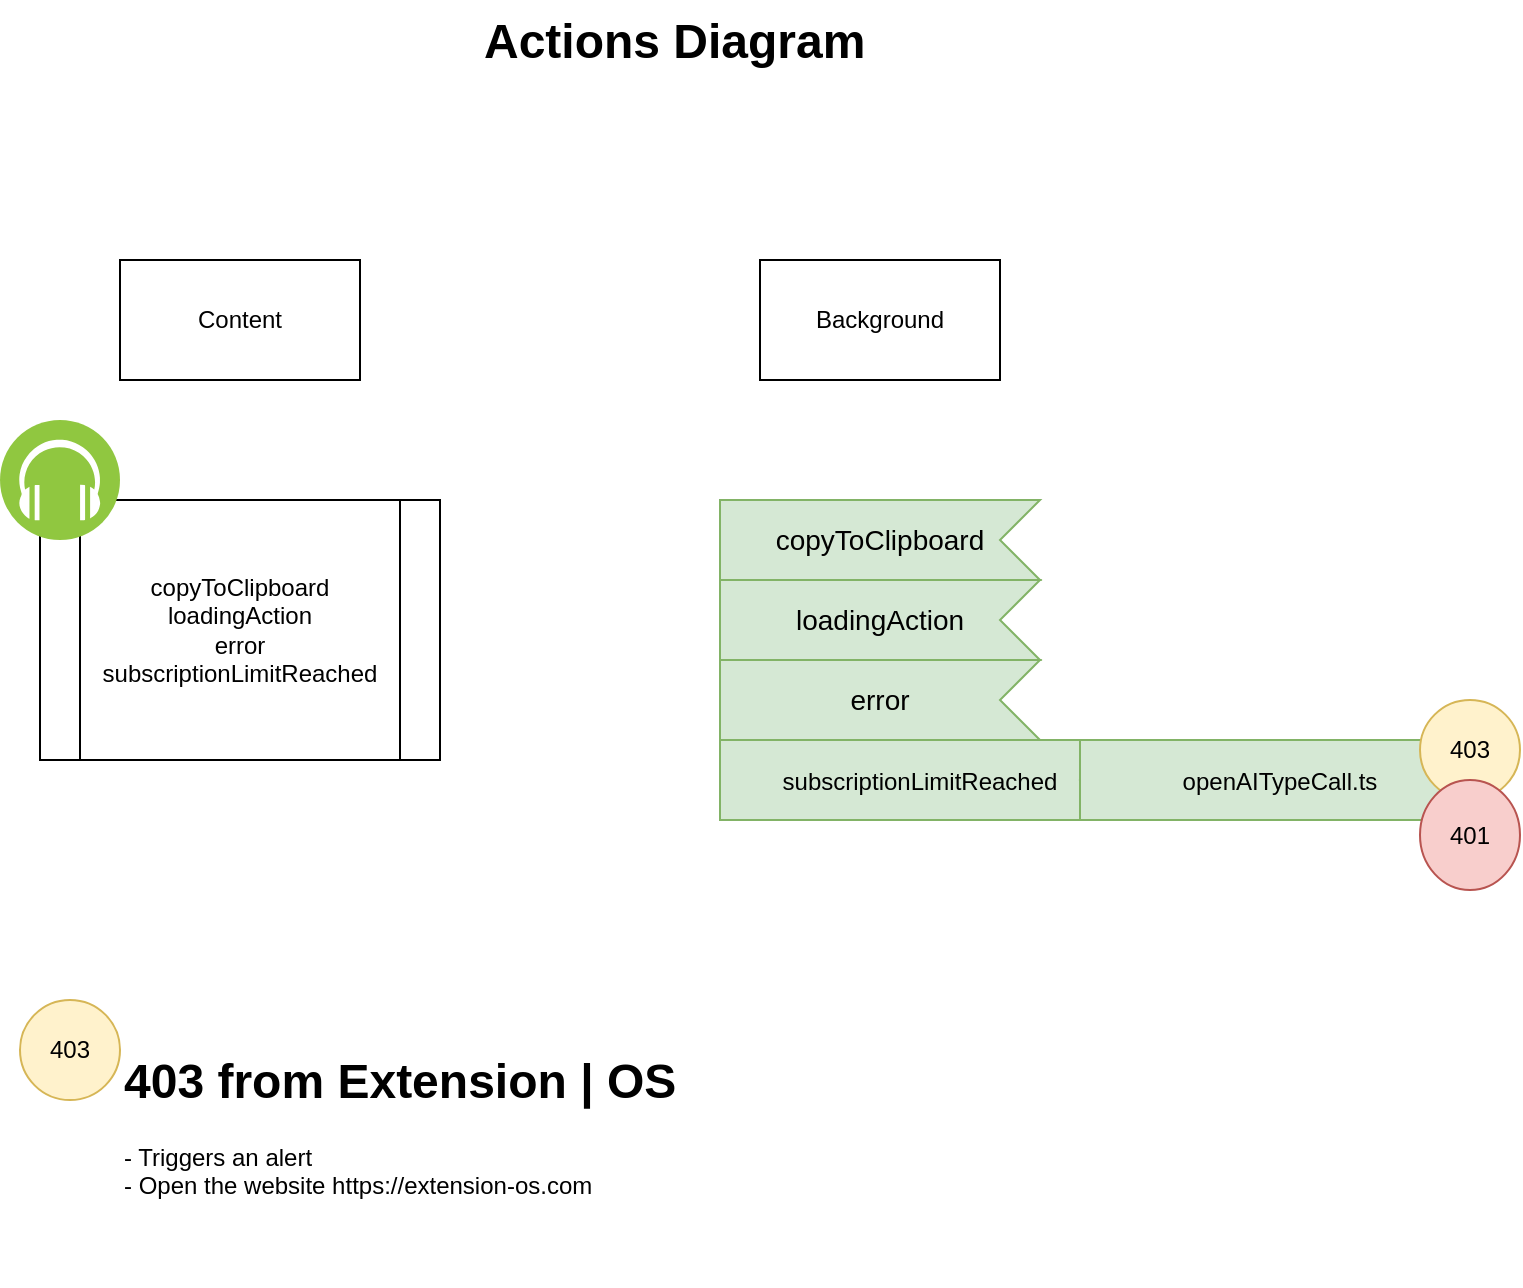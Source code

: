 <mxfile version="24.7.6">
  <diagram name="Page-1" id="QW7LLCmCy3xtAvY5lpoi">
    <mxGraphModel dx="1255" dy="1022" grid="1" gridSize="10" guides="1" tooltips="1" connect="1" arrows="1" fold="1" page="1" pageScale="1" pageWidth="827" pageHeight="1169" math="0" shadow="0">
      <root>
        <mxCell id="0" />
        <mxCell id="1" parent="0" />
        <mxCell id="XRw5-ZVrQ_0rX1k_6J5Y-1" value="Content" style="rounded=0;whiteSpace=wrap;html=1;" parent="1" vertex="1">
          <mxGeometry x="100" y="180" width="120" height="60" as="geometry" />
        </mxCell>
        <mxCell id="XRw5-ZVrQ_0rX1k_6J5Y-2" value="Background" style="rounded=0;whiteSpace=wrap;html=1;" parent="1" vertex="1">
          <mxGeometry x="420" y="180" width="120" height="60" as="geometry" />
        </mxCell>
        <mxCell id="XRw5-ZVrQ_0rX1k_6J5Y-3" value="copyToClipboard&lt;div&gt;loadingAction&lt;/div&gt;&lt;div&gt;error&lt;/div&gt;&lt;div&gt;subscriptionLimitReached&lt;/div&gt;" style="shape=process;whiteSpace=wrap;html=1;backgroundOutline=1;" parent="1" vertex="1">
          <mxGeometry x="60" y="300" width="200" height="130" as="geometry" />
        </mxCell>
        <mxCell id="XRw5-ZVrQ_0rX1k_6J5Y-4" value="" style="image;aspect=fixed;perimeter=ellipsePerimeter;html=1;align=center;shadow=0;dashed=0;fontColor=#4277BB;labelBackgroundColor=default;fontSize=12;spacingTop=3;image=img/lib/ibm/blockchain/event_listener.svg;" parent="1" vertex="1">
          <mxGeometry x="40" y="260" width="60" height="60" as="geometry" />
        </mxCell>
        <mxCell id="XRw5-ZVrQ_0rX1k_6J5Y-5" value="copyToClipboard" style="html=1;shape=mxgraph.infographic.ribbonSimple;notch1=20;notch2=0;align=center;verticalAlign=middle;fontSize=14;fontStyle=0;flipH=1;fillColor=#d5e8d4;whiteSpace=wrap;strokeColor=#82b366;" parent="1" vertex="1">
          <mxGeometry x="400" y="300" width="160" height="40" as="geometry" />
        </mxCell>
        <mxCell id="XRw5-ZVrQ_0rX1k_6J5Y-6" value="loadingAction" style="html=1;shape=mxgraph.infographic.ribbonSimple;notch1=20;notch2=0;align=center;verticalAlign=middle;fontSize=14;fontStyle=0;flipH=1;fillColor=#d5e8d4;whiteSpace=wrap;strokeColor=#82b366;" parent="1" vertex="1">
          <mxGeometry x="400" y="340" width="160" height="40" as="geometry" />
        </mxCell>
        <mxCell id="XRw5-ZVrQ_0rX1k_6J5Y-7" value="error" style="html=1;shape=mxgraph.infographic.ribbonSimple;notch1=20;notch2=0;align=center;verticalAlign=middle;fontSize=14;fontStyle=0;flipH=1;fillColor=#d5e8d4;whiteSpace=wrap;strokeColor=#82b366;" parent="1" vertex="1">
          <mxGeometry x="400" y="380" width="160" height="40" as="geometry" />
        </mxCell>
        <mxCell id="XRw5-ZVrQ_0rX1k_6J5Y-8" value="&lt;span style=&quot;font-size: 12px;&quot;&gt;subscriptionLimitReached&lt;/span&gt;" style="html=1;shape=mxgraph.infographic.ribbonSimple;notch1=20;notch2=0;align=center;verticalAlign=middle;fontSize=14;fontStyle=0;flipH=1;fillColor=#d5e8d4;whiteSpace=wrap;strokeColor=#82b366;" parent="1" vertex="1">
          <mxGeometry x="400" y="420" width="200" height="40" as="geometry" />
        </mxCell>
        <mxCell id="XRw5-ZVrQ_0rX1k_6J5Y-9" value="&lt;span style=&quot;font-size: 12px;&quot;&gt;openAITypeCall.ts&lt;/span&gt;" style="html=1;shape=mxgraph.infographic.ribbonSimple;notch1=20;notch2=0;align=center;verticalAlign=middle;fontSize=14;fontStyle=0;flipH=1;fillColor=#d5e8d4;whiteSpace=wrap;strokeColor=#82b366;" parent="1" vertex="1">
          <mxGeometry x="580" y="420" width="200" height="40" as="geometry" />
        </mxCell>
        <mxCell id="XRw5-ZVrQ_0rX1k_6J5Y-11" value="&lt;h1 style=&quot;margin-top: 0px;&quot;&gt;Actions Diagram&lt;/h1&gt;" style="text;html=1;whiteSpace=wrap;overflow=hidden;rounded=0;" parent="1" vertex="1">
          <mxGeometry x="280" y="50" width="200" height="40" as="geometry" />
        </mxCell>
        <mxCell id="dUNwwTDt9htzdZQ2tlWp-1" value="403" style="ellipse;whiteSpace=wrap;html=1;fillColor=#fff2cc;strokeColor=#d6b656;" vertex="1" parent="1">
          <mxGeometry x="750" y="400" width="50" height="50" as="geometry" />
        </mxCell>
        <mxCell id="dUNwwTDt9htzdZQ2tlWp-2" value="401" style="ellipse;whiteSpace=wrap;html=1;fillColor=#f8cecc;strokeColor=#b85450;" vertex="1" parent="1">
          <mxGeometry x="750" y="440" width="50" height="55" as="geometry" />
        </mxCell>
        <mxCell id="dUNwwTDt9htzdZQ2tlWp-5" value="403" style="ellipse;whiteSpace=wrap;html=1;fillColor=#fff2cc;strokeColor=#d6b656;" vertex="1" parent="1">
          <mxGeometry x="50" y="550" width="50" height="50" as="geometry" />
        </mxCell>
        <mxCell id="dUNwwTDt9htzdZQ2tlWp-6" value="&lt;h1 style=&quot;margin-top: 0px;&quot;&gt;403 from Extension | OS&lt;/h1&gt;&lt;p&gt;- Triggers an alert&amp;nbsp;&lt;br&gt;- Open the website https://extension-os.com&lt;/p&gt;" style="text;html=1;whiteSpace=wrap;overflow=hidden;rounded=0;" vertex="1" parent="1">
          <mxGeometry x="100" y="570" width="310" height="120" as="geometry" />
        </mxCell>
      </root>
    </mxGraphModel>
  </diagram>
</mxfile>
